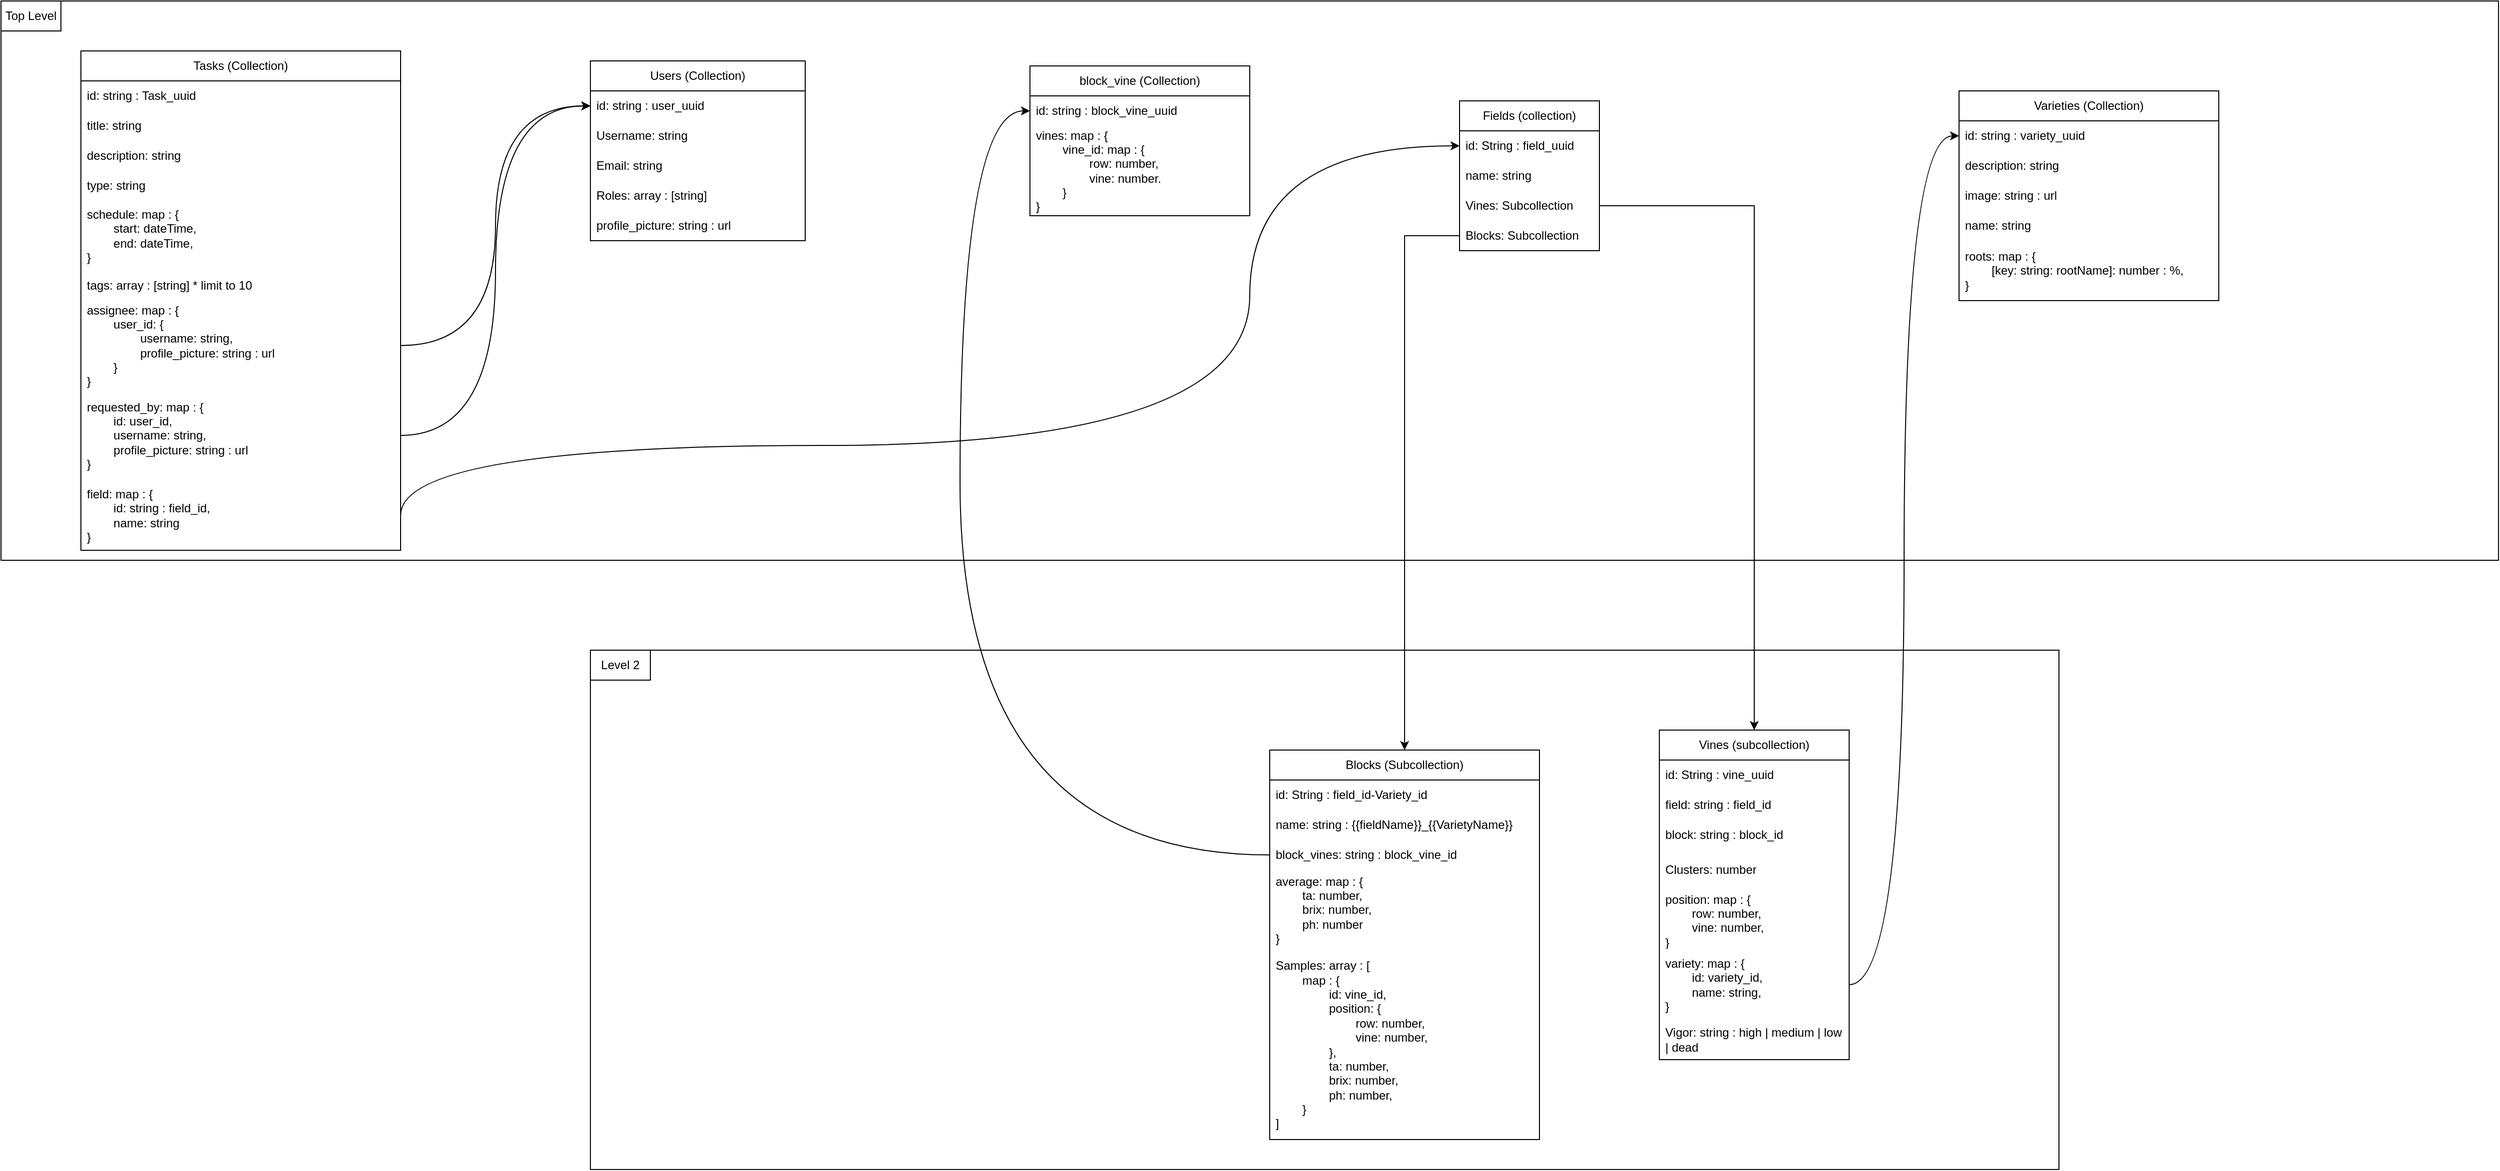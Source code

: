 <mxfile>
    <diagram name="Page-1" id="trULozwYgW3L8tCiNCiA">
        <mxGraphModel dx="2325" dy="598" grid="1" gridSize="10" guides="1" tooltips="1" connect="1" arrows="1" fold="1" page="1" pageScale="1" pageWidth="850" pageHeight="1100" math="0" shadow="0">
            <root>
                <mxCell id="0"/>
                <mxCell id="1" parent="0"/>
                <mxCell id="kvWCw-kdsKIWQLSWnTGN-45" value="" style="rounded=0;whiteSpace=wrap;html=1;fillColor=none;" parent="1" vertex="1">
                    <mxGeometry x="-1110" y="10" width="2500" height="560" as="geometry"/>
                </mxCell>
                <mxCell id="kvWCw-kdsKIWQLSWnTGN-1" value="Fields (collection)" style="swimlane;fontStyle=0;childLayout=stackLayout;horizontal=1;startSize=30;horizontalStack=0;resizeParent=1;resizeParentMax=0;resizeLast=0;collapsible=1;marginBottom=0;whiteSpace=wrap;html=1;" parent="1" vertex="1">
                    <mxGeometry x="350" y="110" width="140" height="150" as="geometry"/>
                </mxCell>
                <mxCell id="kvWCw-kdsKIWQLSWnTGN-2" value="id: String : field_uuid" style="text;strokeColor=none;fillColor=none;align=left;verticalAlign=middle;spacingLeft=4;spacingRight=4;overflow=hidden;points=[[0,0.5],[1,0.5]];portConstraint=eastwest;rotatable=0;whiteSpace=wrap;html=1;" parent="kvWCw-kdsKIWQLSWnTGN-1" vertex="1">
                    <mxGeometry y="30" width="140" height="30" as="geometry"/>
                </mxCell>
                <mxCell id="kvWCw-kdsKIWQLSWnTGN-37" value="name: string" style="text;strokeColor=none;fillColor=none;align=left;verticalAlign=middle;spacingLeft=4;spacingRight=4;overflow=hidden;points=[[0,0.5],[1,0.5]];portConstraint=eastwest;rotatable=0;whiteSpace=wrap;html=1;" parent="kvWCw-kdsKIWQLSWnTGN-1" vertex="1">
                    <mxGeometry y="60" width="140" height="30" as="geometry"/>
                </mxCell>
                <mxCell id="kvWCw-kdsKIWQLSWnTGN-3" value="Vines: Subcollection" style="text;strokeColor=none;fillColor=none;align=left;verticalAlign=middle;spacingLeft=4;spacingRight=4;overflow=hidden;points=[[0,0.5],[1,0.5]];portConstraint=eastwest;rotatable=0;whiteSpace=wrap;html=1;" parent="kvWCw-kdsKIWQLSWnTGN-1" vertex="1">
                    <mxGeometry y="90" width="140" height="30" as="geometry"/>
                </mxCell>
                <mxCell id="kvWCw-kdsKIWQLSWnTGN-4" value="Blocks: Subcollection" style="text;strokeColor=none;fillColor=none;align=left;verticalAlign=middle;spacingLeft=4;spacingRight=4;overflow=hidden;points=[[0,0.5],[1,0.5]];portConstraint=eastwest;rotatable=0;whiteSpace=wrap;html=1;" parent="kvWCw-kdsKIWQLSWnTGN-1" vertex="1">
                    <mxGeometry y="120" width="140" height="30" as="geometry"/>
                </mxCell>
                <mxCell id="kvWCw-kdsKIWQLSWnTGN-11" style="edgeStyle=orthogonalEdgeStyle;rounded=0;orthogonalLoop=1;jettySize=auto;html=1;entryX=0.5;entryY=0;entryDx=0;entryDy=0;" parent="1" source="kvWCw-kdsKIWQLSWnTGN-4" target="kvWCw-kdsKIWQLSWnTGN-7" edge="1">
                    <mxGeometry relative="1" as="geometry"/>
                </mxCell>
                <mxCell id="kvWCw-kdsKIWQLSWnTGN-19" style="edgeStyle=orthogonalEdgeStyle;rounded=0;orthogonalLoop=1;jettySize=auto;html=1;entryX=0.5;entryY=0;entryDx=0;entryDy=0;" parent="1" source="kvWCw-kdsKIWQLSWnTGN-3" target="kvWCw-kdsKIWQLSWnTGN-13" edge="1">
                    <mxGeometry relative="1" as="geometry"/>
                </mxCell>
                <mxCell id="kvWCw-kdsKIWQLSWnTGN-20" value="Varieties (Collection)" style="swimlane;fontStyle=0;childLayout=stackLayout;horizontal=1;startSize=30;horizontalStack=0;resizeParent=1;resizeParentMax=0;resizeLast=0;collapsible=1;marginBottom=0;whiteSpace=wrap;html=1;" parent="1" vertex="1">
                    <mxGeometry x="850" y="100" width="260" height="210" as="geometry"/>
                </mxCell>
                <mxCell id="kvWCw-kdsKIWQLSWnTGN-21" value="id: string : variety_uuid" style="text;strokeColor=none;fillColor=none;align=left;verticalAlign=middle;spacingLeft=4;spacingRight=4;overflow=hidden;points=[[0,0.5],[1,0.5]];portConstraint=eastwest;rotatable=0;whiteSpace=wrap;html=1;" parent="kvWCw-kdsKIWQLSWnTGN-20" vertex="1">
                    <mxGeometry y="30" width="260" height="30" as="geometry"/>
                </mxCell>
                <mxCell id="kvWCw-kdsKIWQLSWnTGN-23" value="description: string" style="text;strokeColor=none;fillColor=none;align=left;verticalAlign=middle;spacingLeft=4;spacingRight=4;overflow=hidden;points=[[0,0.5],[1,0.5]];portConstraint=eastwest;rotatable=0;whiteSpace=wrap;html=1;" parent="kvWCw-kdsKIWQLSWnTGN-20" vertex="1">
                    <mxGeometry y="60" width="260" height="30" as="geometry"/>
                </mxCell>
                <mxCell id="kvWCw-kdsKIWQLSWnTGN-24" value="image: string : url" style="text;strokeColor=none;fillColor=none;align=left;verticalAlign=middle;spacingLeft=4;spacingRight=4;overflow=hidden;points=[[0,0.5],[1,0.5]];portConstraint=eastwest;rotatable=0;whiteSpace=wrap;html=1;" parent="kvWCw-kdsKIWQLSWnTGN-20" vertex="1">
                    <mxGeometry y="90" width="260" height="30" as="geometry"/>
                </mxCell>
                <mxCell id="kvWCw-kdsKIWQLSWnTGN-22" value="name: string" style="text;strokeColor=none;fillColor=none;align=left;verticalAlign=middle;spacingLeft=4;spacingRight=4;overflow=hidden;points=[[0,0.5],[1,0.5]];portConstraint=eastwest;rotatable=0;whiteSpace=wrap;html=1;" parent="kvWCw-kdsKIWQLSWnTGN-20" vertex="1">
                    <mxGeometry y="120" width="260" height="30" as="geometry"/>
                </mxCell>
                <mxCell id="kvWCw-kdsKIWQLSWnTGN-25" value="roots: map : {&lt;br&gt;&lt;span style=&quot;white-space: pre;&quot;&gt;&#9;&lt;/span&gt;[key: string: rootName]: number : %,&lt;br&gt;}" style="text;strokeColor=none;fillColor=none;align=left;verticalAlign=middle;spacingLeft=4;spacingRight=4;overflow=hidden;points=[[0,0.5],[1,0.5]];portConstraint=eastwest;rotatable=0;whiteSpace=wrap;html=1;" parent="kvWCw-kdsKIWQLSWnTGN-20" vertex="1">
                    <mxGeometry y="150" width="260" height="60" as="geometry"/>
                </mxCell>
                <mxCell id="kvWCw-kdsKIWQLSWnTGN-26" style="edgeStyle=orthogonalEdgeStyle;rounded=0;orthogonalLoop=1;jettySize=auto;html=1;entryX=0;entryY=0.5;entryDx=0;entryDy=0;curved=1;" parent="1" source="kvWCw-kdsKIWQLSWnTGN-18" target="kvWCw-kdsKIWQLSWnTGN-21" edge="1">
                    <mxGeometry relative="1" as="geometry"/>
                </mxCell>
                <mxCell id="kvWCw-kdsKIWQLSWnTGN-29" value="Users (Collection)" style="swimlane;fontStyle=0;childLayout=stackLayout;horizontal=1;startSize=30;horizontalStack=0;resizeParent=1;resizeParentMax=0;resizeLast=0;collapsible=1;marginBottom=0;whiteSpace=wrap;html=1;" parent="1" vertex="1">
                    <mxGeometry x="-520" y="70" width="215" height="180" as="geometry"/>
                </mxCell>
                <mxCell id="kvWCw-kdsKIWQLSWnTGN-30" value="id: string : user_uuid" style="text;strokeColor=none;fillColor=none;align=left;verticalAlign=middle;spacingLeft=4;spacingRight=4;overflow=hidden;points=[[0,0.5],[1,0.5]];portConstraint=eastwest;rotatable=0;whiteSpace=wrap;html=1;" parent="kvWCw-kdsKIWQLSWnTGN-29" vertex="1">
                    <mxGeometry y="30" width="215" height="30" as="geometry"/>
                </mxCell>
                <mxCell id="kvWCw-kdsKIWQLSWnTGN-68" value="Username: string" style="text;strokeColor=none;fillColor=none;align=left;verticalAlign=middle;spacingLeft=4;spacingRight=4;overflow=hidden;points=[[0,0.5],[1,0.5]];portConstraint=eastwest;rotatable=0;whiteSpace=wrap;html=1;" parent="kvWCw-kdsKIWQLSWnTGN-29" vertex="1">
                    <mxGeometry y="60" width="215" height="30" as="geometry"/>
                </mxCell>
                <mxCell id="kvWCw-kdsKIWQLSWnTGN-31" value="Email: string" style="text;strokeColor=none;fillColor=none;align=left;verticalAlign=middle;spacingLeft=4;spacingRight=4;overflow=hidden;points=[[0,0.5],[1,0.5]];portConstraint=eastwest;rotatable=0;whiteSpace=wrap;html=1;" parent="kvWCw-kdsKIWQLSWnTGN-29" vertex="1">
                    <mxGeometry y="90" width="215" height="30" as="geometry"/>
                </mxCell>
                <mxCell id="kvWCw-kdsKIWQLSWnTGN-33" value="Roles: array : [string]" style="text;strokeColor=none;fillColor=none;align=left;verticalAlign=middle;spacingLeft=4;spacingRight=4;overflow=hidden;points=[[0,0.5],[1,0.5]];portConstraint=eastwest;rotatable=0;whiteSpace=wrap;html=1;" parent="kvWCw-kdsKIWQLSWnTGN-29" vertex="1">
                    <mxGeometry y="120" width="215" height="30" as="geometry"/>
                </mxCell>
                <mxCell id="kvWCw-kdsKIWQLSWnTGN-55" value="profile_picture: string : url" style="text;strokeColor=none;fillColor=none;align=left;verticalAlign=middle;spacingLeft=4;spacingRight=4;overflow=hidden;points=[[0,0.5],[1,0.5]];portConstraint=eastwest;rotatable=0;whiteSpace=wrap;html=1;" parent="kvWCw-kdsKIWQLSWnTGN-29" vertex="1">
                    <mxGeometry y="150" width="215" height="30" as="geometry"/>
                </mxCell>
                <mxCell id="kvWCw-kdsKIWQLSWnTGN-40" value="block_vine (Collection)" style="swimlane;fontStyle=0;childLayout=stackLayout;horizontal=1;startSize=30;horizontalStack=0;resizeParent=1;resizeParentMax=0;resizeLast=0;collapsible=1;marginBottom=0;whiteSpace=wrap;html=1;" parent="1" vertex="1">
                    <mxGeometry x="-80" y="75" width="220" height="150" as="geometry"/>
                </mxCell>
                <mxCell id="kvWCw-kdsKIWQLSWnTGN-41" value="id: string : block_vine_uuid" style="text;strokeColor=none;fillColor=none;align=left;verticalAlign=middle;spacingLeft=4;spacingRight=4;overflow=hidden;points=[[0,0.5],[1,0.5]];portConstraint=eastwest;rotatable=0;whiteSpace=wrap;html=1;" parent="kvWCw-kdsKIWQLSWnTGN-40" vertex="1">
                    <mxGeometry y="30" width="220" height="30" as="geometry"/>
                </mxCell>
                <mxCell id="kvWCw-kdsKIWQLSWnTGN-42" value="vines: map : {&lt;br&gt;&lt;span style=&quot;white-space: pre;&quot;&gt;&#9;&lt;/span&gt;vine_id: map : {&lt;br&gt;&lt;span style=&quot;white-space: pre;&quot;&gt;&#9;&lt;span style=&quot;white-space: pre;&quot;&gt;&#9;&lt;/span&gt;row&lt;/span&gt;: number,&lt;br&gt;&lt;span style=&quot;white-space: pre;&quot;&gt;&#9;&lt;/span&gt;&lt;span style=&quot;white-space: pre;&quot;&gt;&#9;&lt;/span&gt;vine: number.&lt;br&gt;&lt;span style=&quot;white-space: pre;&quot;&gt;&#9;&lt;/span&gt;}&lt;br&gt;}" style="text;strokeColor=none;fillColor=none;align=left;verticalAlign=middle;spacingLeft=4;spacingRight=4;overflow=hidden;points=[[0,0.5],[1,0.5]];portConstraint=eastwest;rotatable=0;whiteSpace=wrap;html=1;" parent="kvWCw-kdsKIWQLSWnTGN-40" vertex="1">
                    <mxGeometry y="60" width="220" height="90" as="geometry"/>
                </mxCell>
                <mxCell id="kvWCw-kdsKIWQLSWnTGN-44" style="edgeStyle=orthogonalEdgeStyle;rounded=0;orthogonalLoop=1;jettySize=auto;html=1;entryX=0;entryY=0.5;entryDx=0;entryDy=0;curved=1;" parent="1" source="kvWCw-kdsKIWQLSWnTGN-39" target="kvWCw-kdsKIWQLSWnTGN-41" edge="1">
                    <mxGeometry relative="1" as="geometry">
                        <Array as="points">
                            <mxPoint x="-150" y="865"/>
                            <mxPoint x="-150" y="120"/>
                        </Array>
                    </mxGeometry>
                </mxCell>
                <mxCell id="kvWCw-kdsKIWQLSWnTGN-47" value="Top Level" style="text;html=1;align=center;verticalAlign=middle;whiteSpace=wrap;rounded=0;fillColor=default;strokeColor=default;" parent="1" vertex="1">
                    <mxGeometry x="-1110" y="10" width="60" height="30" as="geometry"/>
                </mxCell>
                <mxCell id="kvWCw-kdsKIWQLSWnTGN-50" value="Tasks (Collection)" style="swimlane;fontStyle=0;childLayout=stackLayout;horizontal=1;startSize=30;horizontalStack=0;resizeParent=1;resizeParentMax=0;resizeLast=0;collapsible=1;marginBottom=0;whiteSpace=wrap;html=1;" parent="1" vertex="1">
                    <mxGeometry x="-1030" y="60" width="320" height="500" as="geometry"/>
                </mxCell>
                <mxCell id="kvWCw-kdsKIWQLSWnTGN-51" value="id: string : Task_uuid" style="text;strokeColor=none;fillColor=none;align=left;verticalAlign=middle;spacingLeft=4;spacingRight=4;overflow=hidden;points=[[0,0.5],[1,0.5]];portConstraint=eastwest;rotatable=0;whiteSpace=wrap;html=1;" parent="kvWCw-kdsKIWQLSWnTGN-50" vertex="1">
                    <mxGeometry y="30" width="320" height="30" as="geometry"/>
                </mxCell>
                <mxCell id="kvWCw-kdsKIWQLSWnTGN-52" value="title: string" style="text;strokeColor=none;fillColor=none;align=left;verticalAlign=middle;spacingLeft=4;spacingRight=4;overflow=hidden;points=[[0,0.5],[1,0.5]];portConstraint=eastwest;rotatable=0;whiteSpace=wrap;html=1;" parent="kvWCw-kdsKIWQLSWnTGN-50" vertex="1">
                    <mxGeometry y="60" width="320" height="30" as="geometry"/>
                </mxCell>
                <mxCell id="kvWCw-kdsKIWQLSWnTGN-53" value="description: string" style="text;strokeColor=none;fillColor=none;align=left;verticalAlign=middle;spacingLeft=4;spacingRight=4;overflow=hidden;points=[[0,0.5],[1,0.5]];portConstraint=eastwest;rotatable=0;whiteSpace=wrap;html=1;" parent="kvWCw-kdsKIWQLSWnTGN-50" vertex="1">
                    <mxGeometry y="90" width="320" height="30" as="geometry"/>
                </mxCell>
                <mxCell id="kvWCw-kdsKIWQLSWnTGN-57" value="type: string" style="text;strokeColor=none;fillColor=none;align=left;verticalAlign=middle;spacingLeft=4;spacingRight=4;overflow=hidden;points=[[0,0.5],[1,0.5]];portConstraint=eastwest;rotatable=0;whiteSpace=wrap;html=1;" parent="kvWCw-kdsKIWQLSWnTGN-50" vertex="1">
                    <mxGeometry y="120" width="320" height="30" as="geometry"/>
                </mxCell>
                <mxCell id="2" value="schedule: map : {&lt;br&gt;&lt;span style=&quot;white-space: pre;&quot;&gt;&#9;&lt;/span&gt;start: dateTime,&lt;br&gt;&lt;span style=&quot;white-space: pre;&quot;&gt;&#9;&lt;/span&gt;end: dateTime,&lt;br&gt;}" style="text;strokeColor=none;fillColor=none;align=left;verticalAlign=middle;spacingLeft=4;spacingRight=4;overflow=hidden;points=[[0,0.5],[1,0.5]];portConstraint=eastwest;rotatable=0;whiteSpace=wrap;html=1;" vertex="1" parent="kvWCw-kdsKIWQLSWnTGN-50">
                    <mxGeometry y="150" width="320" height="70" as="geometry"/>
                </mxCell>
                <mxCell id="kvWCw-kdsKIWQLSWnTGN-58" value="tags: array : [string] * limit to 10" style="text;strokeColor=none;fillColor=none;align=left;verticalAlign=middle;spacingLeft=4;spacingRight=4;overflow=hidden;points=[[0,0.5],[1,0.5]];portConstraint=eastwest;rotatable=0;whiteSpace=wrap;html=1;" parent="kvWCw-kdsKIWQLSWnTGN-50" vertex="1">
                    <mxGeometry y="220" width="320" height="30" as="geometry"/>
                </mxCell>
                <mxCell id="kvWCw-kdsKIWQLSWnTGN-54" value="assignee: map : {&lt;br&gt;&lt;span style=&quot;white-space: pre;&quot;&gt;&#9;&lt;/span&gt;user_id: {&lt;br&gt;&lt;span style=&quot;white-space: pre;&quot;&gt;&#9;&lt;span style=&quot;white-space: pre;&quot;&gt;&#9;&lt;/span&gt;usern&lt;/span&gt;ame: string,&lt;br&gt;&lt;span style=&quot;white-space: pre;&quot;&gt;&#9;&lt;/span&gt;&lt;span style=&quot;white-space: pre;&quot;&gt;&#9;&lt;/span&gt;profile_picture: string : url&amp;nbsp;&lt;br&gt;&lt;span style=&quot;white-space: pre;&quot;&gt;&#9;&lt;/span&gt;}&lt;br&gt;}" style="text;strokeColor=none;fillColor=none;align=left;verticalAlign=middle;spacingLeft=4;spacingRight=4;overflow=hidden;points=[[0,0.5],[1,0.5]];portConstraint=eastwest;rotatable=0;whiteSpace=wrap;html=1;" parent="kvWCw-kdsKIWQLSWnTGN-50" vertex="1">
                    <mxGeometry y="250" width="320" height="90" as="geometry"/>
                </mxCell>
                <mxCell id="kvWCw-kdsKIWQLSWnTGN-56" value="requested_by: map : {&lt;br&gt;&lt;span style=&quot;white-space: pre;&quot;&gt;&#9;&lt;/span&gt;id: user_id,&lt;br&gt;&lt;span style=&quot;white-space: pre;&quot;&gt;&#9;usern&lt;/span&gt;ame: string,&lt;br&gt;&lt;span style=&quot;white-space: pre;&quot;&gt;&#9;&lt;/span&gt;profile_picture: string : url&amp;nbsp;&lt;br&gt;}" style="text;strokeColor=none;fillColor=none;align=left;verticalAlign=middle;spacingLeft=4;spacingRight=4;overflow=hidden;points=[[0,0.5],[1,0.5]];portConstraint=eastwest;rotatable=0;whiteSpace=wrap;html=1;" parent="kvWCw-kdsKIWQLSWnTGN-50" vertex="1">
                    <mxGeometry y="340" width="320" height="90" as="geometry"/>
                </mxCell>
                <mxCell id="kvWCw-kdsKIWQLSWnTGN-70" value="field: map : {&lt;br&gt;&lt;span style=&quot;white-space: pre;&quot;&gt;&#9;&lt;/span&gt;id: string : field_id,&lt;br&gt;&lt;span style=&quot;white-space: pre;&quot;&gt;&#9;&lt;/span&gt;name: string&lt;br&gt;}" style="text;strokeColor=none;fillColor=none;align=left;verticalAlign=middle;spacingLeft=4;spacingRight=4;overflow=hidden;points=[[0,0.5],[1,0.5]];portConstraint=eastwest;rotatable=0;whiteSpace=wrap;html=1;" parent="kvWCw-kdsKIWQLSWnTGN-50" vertex="1">
                    <mxGeometry y="430" width="320" height="70" as="geometry"/>
                </mxCell>
                <mxCell id="kvWCw-kdsKIWQLSWnTGN-73" style="edgeStyle=orthogonalEdgeStyle;rounded=0;orthogonalLoop=1;jettySize=auto;html=1;curved=1;" parent="1" source="kvWCw-kdsKIWQLSWnTGN-54" target="kvWCw-kdsKIWQLSWnTGN-30" edge="1">
                    <mxGeometry relative="1" as="geometry"/>
                </mxCell>
                <mxCell id="kvWCw-kdsKIWQLSWnTGN-75" style="edgeStyle=orthogonalEdgeStyle;rounded=0;orthogonalLoop=1;jettySize=auto;html=1;exitX=1;exitY=0.5;exitDx=0;exitDy=0;entryX=0;entryY=0.5;entryDx=0;entryDy=0;curved=1;" parent="1" source="kvWCw-kdsKIWQLSWnTGN-56" target="kvWCw-kdsKIWQLSWnTGN-30" edge="1">
                    <mxGeometry relative="1" as="geometry"/>
                </mxCell>
                <mxCell id="kvWCw-kdsKIWQLSWnTGN-76" value="" style="group" parent="1" vertex="1" connectable="0">
                    <mxGeometry x="-520" y="660" width="1470" height="520" as="geometry"/>
                </mxCell>
                <mxCell id="kvWCw-kdsKIWQLSWnTGN-48" value="" style="rounded=0;whiteSpace=wrap;html=1;fillColor=none;container=0;" parent="kvWCw-kdsKIWQLSWnTGN-76" vertex="1">
                    <mxGeometry width="1470" height="520" as="geometry"/>
                </mxCell>
                <mxCell id="kvWCw-kdsKIWQLSWnTGN-7" value="Blocks (Subcollection)" style="swimlane;fontStyle=0;childLayout=stackLayout;horizontal=1;startSize=30;horizontalStack=0;resizeParent=1;resizeParentMax=0;resizeLast=0;collapsible=1;marginBottom=0;whiteSpace=wrap;html=1;container=0;" parent="kvWCw-kdsKIWQLSWnTGN-76" vertex="1">
                    <mxGeometry x="680" y="100" width="270" height="390" as="geometry"/>
                </mxCell>
                <mxCell id="kvWCw-kdsKIWQLSWnTGN-13" value="Vines (subcollection)" style="swimlane;fontStyle=0;childLayout=stackLayout;horizontal=1;startSize=30;horizontalStack=0;resizeParent=1;resizeParentMax=0;resizeLast=0;collapsible=1;marginBottom=0;whiteSpace=wrap;html=1;container=0;" parent="kvWCw-kdsKIWQLSWnTGN-76" vertex="1">
                    <mxGeometry x="1070" y="80" width="190" height="330" as="geometry"/>
                </mxCell>
                <mxCell id="kvWCw-kdsKIWQLSWnTGN-49" value="Level 2" style="text;html=1;align=center;verticalAlign=middle;whiteSpace=wrap;rounded=0;fillColor=default;strokeColor=default;container=0;" parent="kvWCw-kdsKIWQLSWnTGN-76" vertex="1">
                    <mxGeometry width="60" height="30" as="geometry"/>
                </mxCell>
                <mxCell id="kvWCw-kdsKIWQLSWnTGN-8" value="id: String : field_id-Variety_id" style="text;strokeColor=none;fillColor=none;align=left;verticalAlign=middle;spacingLeft=4;spacingRight=4;overflow=hidden;points=[[0,0.5],[1,0.5]];portConstraint=eastwest;rotatable=0;whiteSpace=wrap;html=1;container=0;" parent="kvWCw-kdsKIWQLSWnTGN-76" vertex="1">
                    <mxGeometry x="680" y="130" width="270" height="30" as="geometry"/>
                </mxCell>
                <mxCell id="kvWCw-kdsKIWQLSWnTGN-36" value="name: string : {{fieldName}}_{{VarietyName}}" style="text;strokeColor=none;fillColor=none;align=left;verticalAlign=middle;spacingLeft=4;spacingRight=4;overflow=hidden;points=[[0,0.5],[1,0.5]];portConstraint=eastwest;rotatable=0;whiteSpace=wrap;html=1;container=0;" parent="kvWCw-kdsKIWQLSWnTGN-76" vertex="1">
                    <mxGeometry x="680" y="160" width="270" height="30" as="geometry"/>
                </mxCell>
                <mxCell id="kvWCw-kdsKIWQLSWnTGN-39" value="block_vines: string : block_vine_id" style="text;strokeColor=none;fillColor=none;align=left;verticalAlign=middle;spacingLeft=4;spacingRight=4;overflow=hidden;points=[[0,0.5],[1,0.5]];portConstraint=eastwest;rotatable=0;whiteSpace=wrap;html=1;container=0;" parent="kvWCw-kdsKIWQLSWnTGN-76" vertex="1">
                    <mxGeometry x="680" y="190" width="270" height="30" as="geometry"/>
                </mxCell>
                <mxCell id="kvWCw-kdsKIWQLSWnTGN-12" value="average: map : { &lt;br&gt;&lt;span style=&quot;white-space: pre;&quot;&gt;&#9;&lt;/span&gt;ta: number,&lt;br&gt;&lt;span style=&quot;white-space: pre;&quot;&gt;&#9;&lt;/span&gt;brix: number,&lt;br&gt;&lt;span style=&quot;white-space: pre;&quot;&gt;&#9;&lt;/span&gt;ph: number&lt;br&gt;}" style="text;strokeColor=none;fillColor=none;align=left;verticalAlign=middle;spacingLeft=4;spacingRight=4;overflow=hidden;points=[[0,0.5],[1,0.5]];portConstraint=eastwest;rotatable=0;whiteSpace=wrap;html=1;container=0;" parent="kvWCw-kdsKIWQLSWnTGN-76" vertex="1">
                    <mxGeometry x="680" y="220" width="270" height="80" as="geometry"/>
                </mxCell>
                <mxCell id="kvWCw-kdsKIWQLSWnTGN-9" value="Samples: array : [&lt;br&gt;&lt;span style=&quot;white-space: pre;&quot;&gt;&#9;&lt;/span&gt;map : {&lt;br&gt;&lt;span style=&quot;white-space: pre;&quot;&gt;&#9;&lt;span style=&quot;white-space: pre;&quot;&gt;&#9;&lt;/span&gt;i&lt;/span&gt;d: vine_id,&lt;br&gt;&lt;span style=&quot;white-space: pre;&quot;&gt;&#9;&lt;/span&gt;&lt;span style=&quot;white-space: pre;&quot;&gt;&#9;&lt;/span&gt;position: {&lt;br&gt;&lt;span style=&quot;white-space: pre;&quot;&gt;&#9;&lt;/span&gt;&lt;span style=&quot;white-space: pre;&quot;&gt;&#9;&lt;span style=&quot;white-space: pre;&quot;&gt;&#9;&lt;/span&gt;ro&lt;/span&gt;w: number,&lt;br&gt;&lt;span style=&quot;white-space: pre;&quot;&gt;&#9;&lt;/span&gt;&lt;span style=&quot;white-space: pre;&quot;&gt;&#9;&lt;/span&gt;&lt;span style=&quot;white-space: pre;&quot;&gt;&#9;&lt;/span&gt;vine: number,&lt;br&gt;&lt;span style=&quot;white-space: pre;&quot;&gt;&#9;&lt;/span&gt;&lt;span style=&quot;white-space: pre;&quot;&gt;&#9;&lt;/span&gt;},&lt;br&gt;&lt;span style=&quot;white-space: pre;&quot;&gt;&#9;&lt;/span&gt;&lt;span style=&quot;white-space: pre;&quot;&gt;&#9;&lt;/span&gt;ta: number,&lt;br&gt;&lt;span style=&quot;white-space: pre;&quot;&gt;&#9;&lt;/span&gt;&lt;span style=&quot;white-space: pre;&quot;&gt;&#9;&lt;/span&gt;brix: number,&lt;br&gt;&lt;span style=&quot;white-space: pre;&quot;&gt;&#9;&lt;/span&gt;&lt;span style=&quot;white-space: pre;&quot;&gt;&#9;&lt;/span&gt;ph: number,&lt;br&gt;&lt;span style=&quot;white-space: pre;&quot;&gt;&#9;&lt;/span&gt;}&lt;br&gt;]" style="text;strokeColor=none;fillColor=none;align=left;verticalAlign=middle;spacingLeft=4;spacingRight=4;overflow=hidden;points=[[0,0.5],[1,0.5]];portConstraint=eastwest;rotatable=0;whiteSpace=wrap;html=1;container=0;" parent="kvWCw-kdsKIWQLSWnTGN-76" vertex="1">
                    <mxGeometry x="680" y="300" width="270" height="190" as="geometry"/>
                </mxCell>
                <mxCell id="kvWCw-kdsKIWQLSWnTGN-14" value="id: String : vine_uuid" style="text;strokeColor=none;fillColor=none;align=left;verticalAlign=middle;spacingLeft=4;spacingRight=4;overflow=hidden;points=[[0,0.5],[1,0.5]];portConstraint=eastwest;rotatable=0;whiteSpace=wrap;html=1;container=0;" parent="kvWCw-kdsKIWQLSWnTGN-76" vertex="1">
                    <mxGeometry x="1070" y="110" width="190" height="30" as="geometry"/>
                </mxCell>
                <mxCell id="kvWCw-kdsKIWQLSWnTGN-34" value="field: string : field_id" style="text;strokeColor=none;fillColor=none;align=left;verticalAlign=middle;spacingLeft=4;spacingRight=4;overflow=hidden;points=[[0,0.5],[1,0.5]];portConstraint=eastwest;rotatable=0;whiteSpace=wrap;html=1;container=0;" parent="kvWCw-kdsKIWQLSWnTGN-76" vertex="1">
                    <mxGeometry x="1070" y="140" width="190" height="30" as="geometry"/>
                </mxCell>
                <mxCell id="kvWCw-kdsKIWQLSWnTGN-38" value="block: string : block_id" style="text;strokeColor=none;fillColor=none;align=left;verticalAlign=middle;spacingLeft=4;spacingRight=4;overflow=hidden;points=[[0,0.5],[1,0.5]];portConstraint=eastwest;rotatable=0;whiteSpace=wrap;html=1;container=0;" parent="kvWCw-kdsKIWQLSWnTGN-76" vertex="1">
                    <mxGeometry x="1070" y="170" width="190" height="30" as="geometry"/>
                </mxCell>
                <mxCell id="kvWCw-kdsKIWQLSWnTGN-28" value="Clusters: number" style="text;strokeColor=none;fillColor=none;align=left;verticalAlign=middle;spacingLeft=4;spacingRight=4;overflow=hidden;points=[[0,0.5],[1,0.5]];portConstraint=eastwest;rotatable=0;whiteSpace=wrap;html=1;container=0;" parent="kvWCw-kdsKIWQLSWnTGN-76" vertex="1">
                    <mxGeometry x="1070" y="200" width="190" height="40" as="geometry"/>
                </mxCell>
                <mxCell id="kvWCw-kdsKIWQLSWnTGN-17" value="position: map : {&lt;br&gt;&lt;span style=&quot;white-space: pre;&quot;&gt;&#9;&lt;/span&gt;row: number,&lt;br&gt;&lt;span style=&quot;white-space: pre;&quot;&gt;&#9;&lt;/span&gt;vine: number,&lt;br&gt;}" style="text;strokeColor=none;fillColor=none;align=left;verticalAlign=middle;spacingLeft=4;spacingRight=4;overflow=hidden;points=[[0,0.5],[1,0.5]];portConstraint=eastwest;rotatable=0;whiteSpace=wrap;html=1;container=0;" parent="kvWCw-kdsKIWQLSWnTGN-76" vertex="1">
                    <mxGeometry x="1070" y="240" width="190" height="60" as="geometry"/>
                </mxCell>
                <mxCell id="kvWCw-kdsKIWQLSWnTGN-18" value="variety: map : {&amp;nbsp;&lt;br&gt;&lt;span style=&quot;white-space: pre;&quot;&gt;&#9;&lt;/span&gt;id: variety_id,&lt;br&gt;&lt;span style=&quot;white-space: pre;&quot;&gt;&#9;&lt;/span&gt;name: string,&lt;br&gt;}&amp;nbsp;" style="text;strokeColor=none;fillColor=none;align=left;verticalAlign=middle;spacingLeft=4;spacingRight=4;overflow=hidden;points=[[0,0.5],[1,0.5]];portConstraint=eastwest;rotatable=0;whiteSpace=wrap;html=1;container=0;" parent="kvWCw-kdsKIWQLSWnTGN-76" vertex="1">
                    <mxGeometry x="1070" y="300" width="190" height="70" as="geometry"/>
                </mxCell>
                <mxCell id="kvWCw-kdsKIWQLSWnTGN-27" value="Vigor: string : high | medium | low | dead" style="text;strokeColor=none;fillColor=none;align=left;verticalAlign=middle;spacingLeft=4;spacingRight=4;overflow=hidden;points=[[0,0.5],[1,0.5]];portConstraint=eastwest;rotatable=0;whiteSpace=wrap;html=1;container=0;" parent="kvWCw-kdsKIWQLSWnTGN-76" vertex="1">
                    <mxGeometry x="1070" y="370" width="190" height="40" as="geometry"/>
                </mxCell>
                <mxCell id="kvWCw-kdsKIWQLSWnTGN-77" style="edgeStyle=orthogonalEdgeStyle;rounded=0;orthogonalLoop=1;jettySize=auto;html=1;entryX=0;entryY=0.5;entryDx=0;entryDy=0;curved=1;exitX=1;exitY=0.5;exitDx=0;exitDy=0;" parent="1" source="kvWCw-kdsKIWQLSWnTGN-70" target="kvWCw-kdsKIWQLSWnTGN-2" edge="1">
                    <mxGeometry relative="1" as="geometry">
                        <Array as="points">
                            <mxPoint x="-710" y="455"/>
                            <mxPoint x="140" y="455"/>
                            <mxPoint x="140" y="155"/>
                        </Array>
                    </mxGeometry>
                </mxCell>
            </root>
        </mxGraphModel>
    </diagram>
</mxfile>